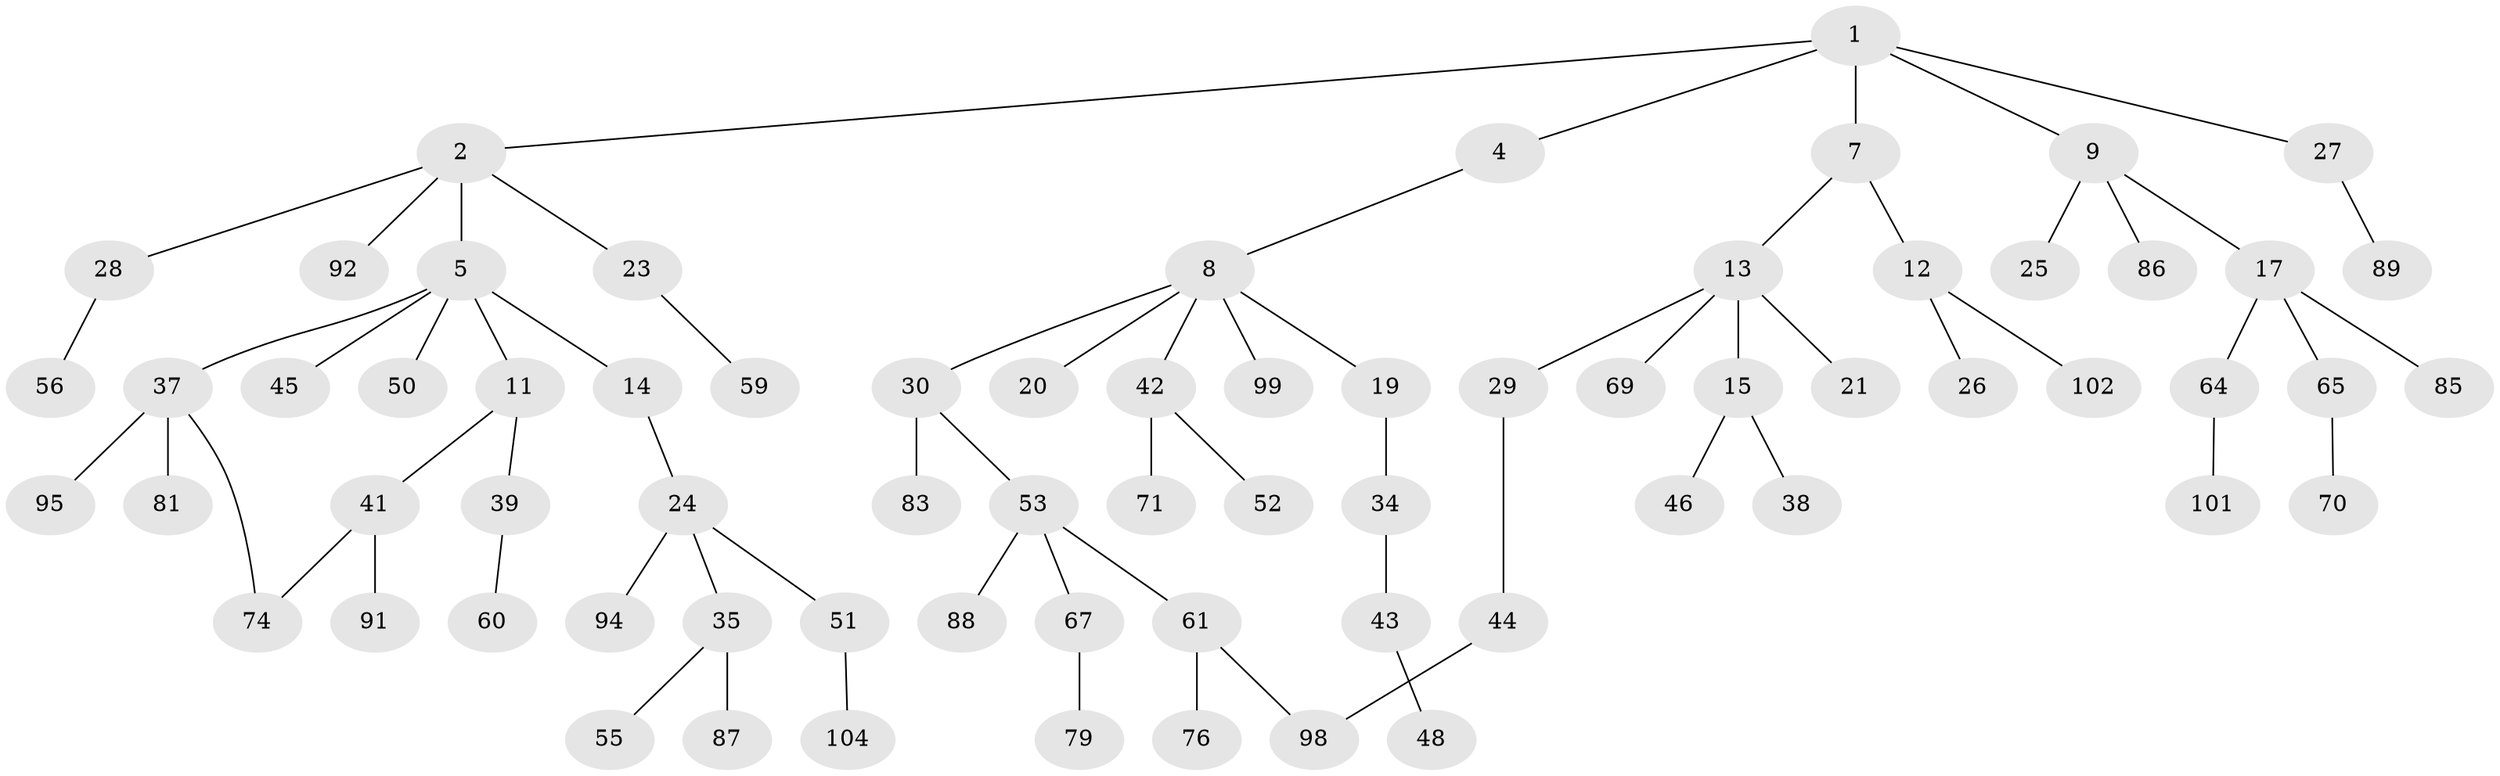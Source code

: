 // Generated by graph-tools (version 1.1) at 2025/23/03/03/25 07:23:30]
// undirected, 70 vertices, 71 edges
graph export_dot {
graph [start="1"]
  node [color=gray90,style=filled];
  1 [super="+3"];
  2 [super="+66"];
  4;
  5 [super="+6"];
  7 [super="+10"];
  8 [super="+18"];
  9 [super="+57"];
  11;
  12 [super="+16"];
  13 [super="+22"];
  14 [super="+33"];
  15;
  17 [super="+36"];
  19 [super="+32"];
  20;
  21;
  23;
  24 [super="+63"];
  25;
  26 [super="+80"];
  27 [super="+84"];
  28 [super="+40"];
  29;
  30 [super="+31"];
  34 [super="+68"];
  35 [super="+82"];
  37 [super="+49"];
  38 [super="+103"];
  39 [super="+90"];
  41 [super="+72"];
  42 [super="+54"];
  43;
  44 [super="+47"];
  45 [super="+58"];
  46;
  48;
  50;
  51;
  52 [super="+93"];
  53 [super="+97"];
  55 [super="+96"];
  56 [super="+62"];
  59;
  60;
  61 [super="+73"];
  64 [super="+75"];
  65 [super="+77"];
  67 [super="+78"];
  69;
  70;
  71;
  74;
  76;
  79;
  81 [super="+105"];
  83;
  85;
  86;
  87;
  88;
  89;
  91;
  92 [super="+100"];
  94;
  95;
  98;
  99;
  101;
  102;
  104 [super="+106"];
  1 -- 2;
  1 -- 4;
  1 -- 9;
  1 -- 27;
  1 -- 7;
  2 -- 5;
  2 -- 23;
  2 -- 28;
  2 -- 92;
  4 -- 8;
  5 -- 50;
  5 -- 37;
  5 -- 11;
  5 -- 45;
  5 -- 14;
  7 -- 13;
  7 -- 12;
  8 -- 19;
  8 -- 20;
  8 -- 30;
  8 -- 42;
  8 -- 99;
  9 -- 17;
  9 -- 25;
  9 -- 86;
  11 -- 39;
  11 -- 41;
  12 -- 26;
  12 -- 102;
  13 -- 15;
  13 -- 21;
  13 -- 29;
  13 -- 69;
  14 -- 24;
  15 -- 38;
  15 -- 46;
  17 -- 64;
  17 -- 65;
  17 -- 85;
  19 -- 34;
  23 -- 59;
  24 -- 35;
  24 -- 51;
  24 -- 94;
  27 -- 89;
  28 -- 56;
  29 -- 44;
  30 -- 53;
  30 -- 83;
  34 -- 43;
  35 -- 55;
  35 -- 87;
  37 -- 74;
  37 -- 95;
  37 -- 81;
  39 -- 60;
  41 -- 91;
  41 -- 74;
  42 -- 52;
  42 -- 71;
  43 -- 48;
  44 -- 98;
  51 -- 104;
  53 -- 61;
  53 -- 67;
  53 -- 88;
  61 -- 98;
  61 -- 76;
  64 -- 101;
  65 -- 70;
  67 -- 79;
}
